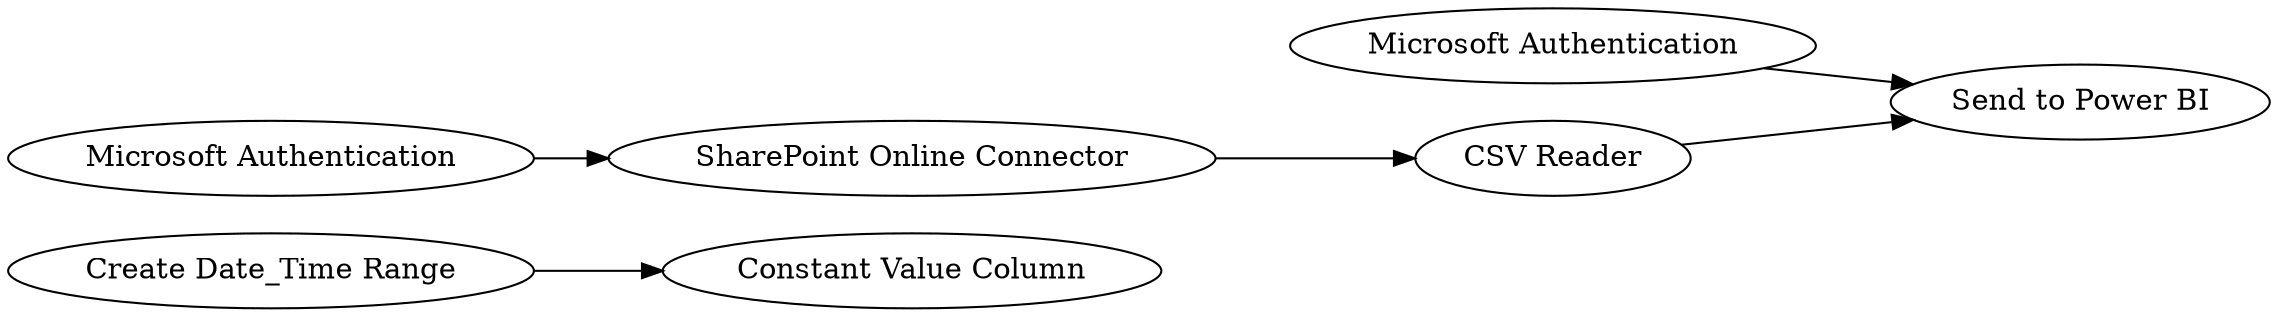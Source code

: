 digraph {
	4 -> 5
	2 -> 6
	8 -> 7
	1 -> 2
	6 -> 7
	5 [label="Constant Value Column"]
	1 [label="Microsoft Authentication"]
	7 [label="Send to Power BI"]
	4 [label="Create Date_Time Range"]
	6 [label="CSV Reader"]
	8 [label="Microsoft Authentication"]
	2 [label="SharePoint Online Connector"]
	rankdir=LR
}
